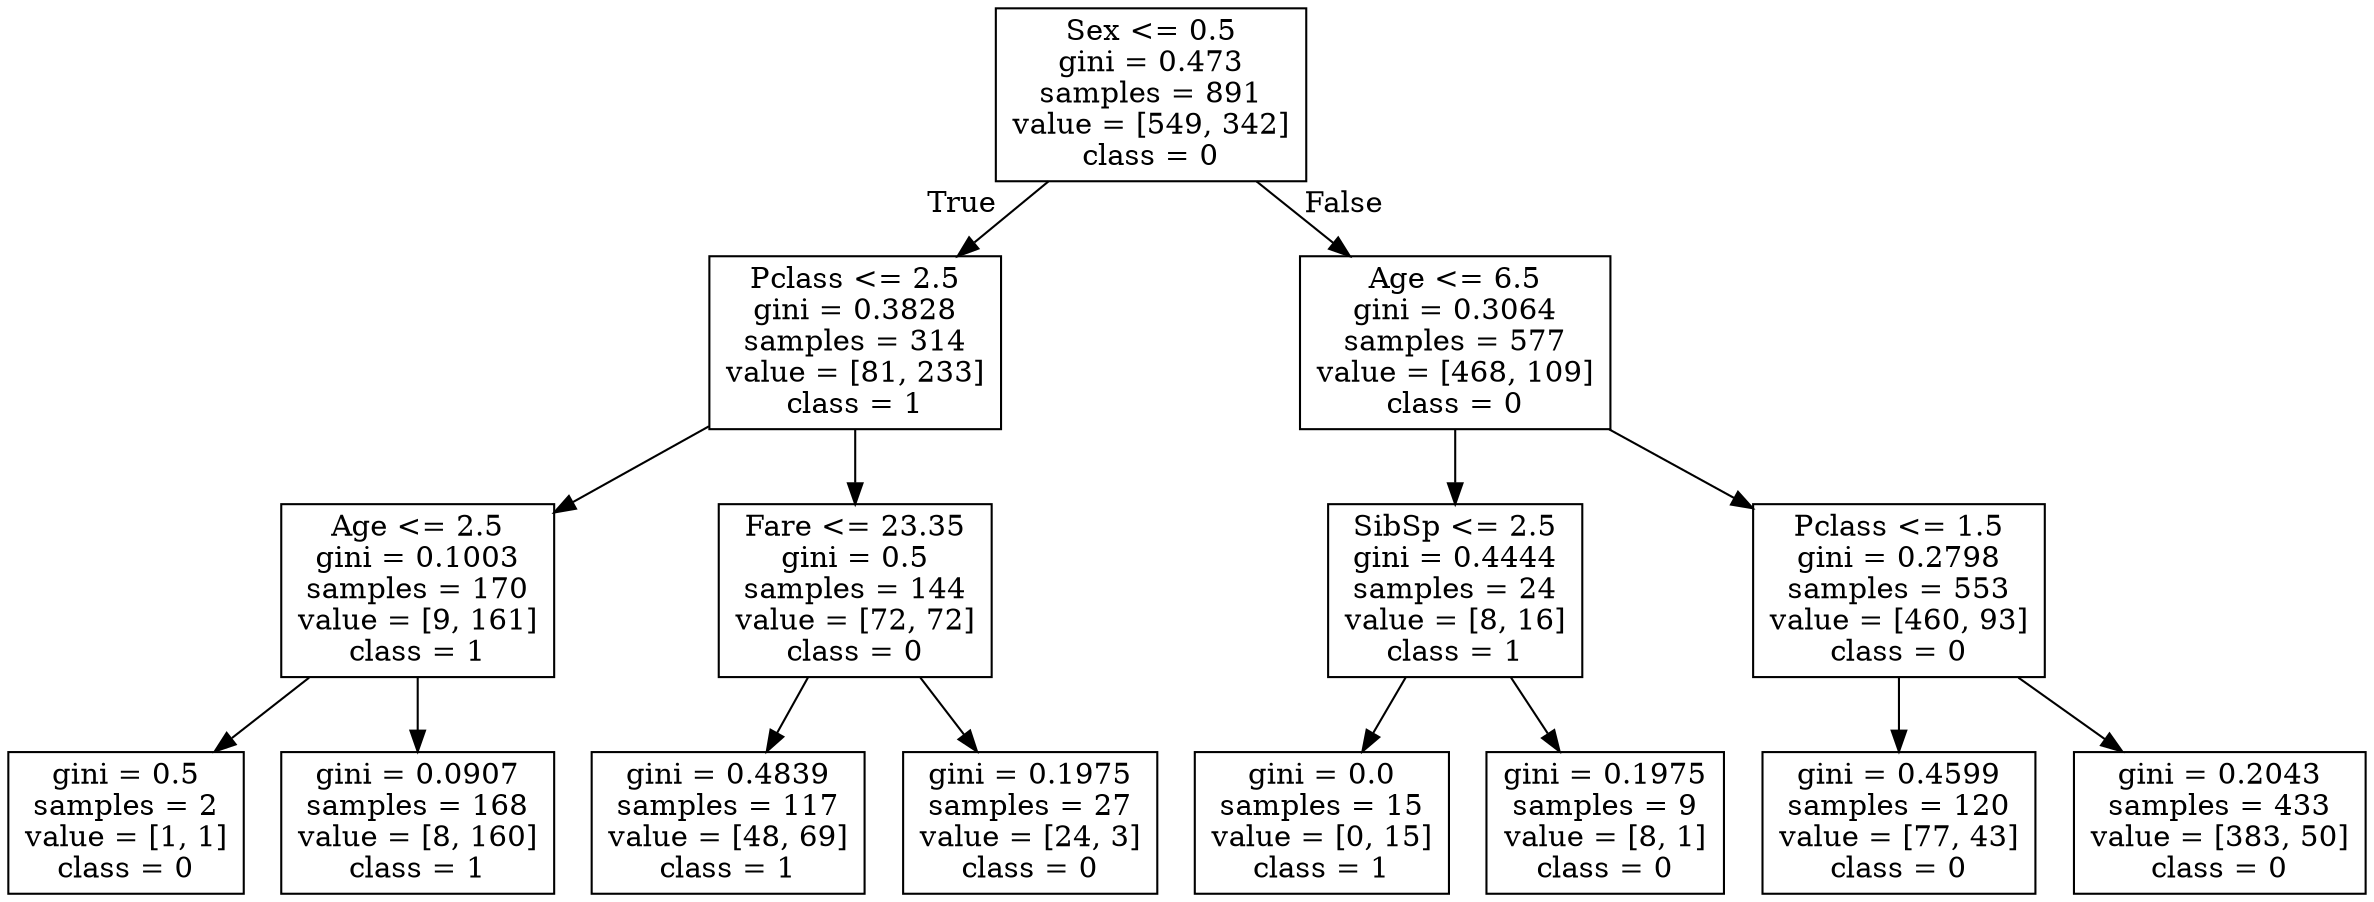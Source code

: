 digraph Tree {
node [shape=box] ;
0 [label="Sex <= 0.5\ngini = 0.473\nsamples = 891\nvalue = [549, 342]\nclass = 0"] ;
1 [label="Pclass <= 2.5\ngini = 0.3828\nsamples = 314\nvalue = [81, 233]\nclass = 1"] ;
0 -> 1 [labeldistance=2.5, labelangle=45, headlabel="True"] ;
2 [label="Age <= 2.5\ngini = 0.1003\nsamples = 170\nvalue = [9, 161]\nclass = 1"] ;
1 -> 2 ;
3 [label="gini = 0.5\nsamples = 2\nvalue = [1, 1]\nclass = 0"] ;
2 -> 3 ;
4 [label="gini = 0.0907\nsamples = 168\nvalue = [8, 160]\nclass = 1"] ;
2 -> 4 ;
5 [label="Fare <= 23.35\ngini = 0.5\nsamples = 144\nvalue = [72, 72]\nclass = 0"] ;
1 -> 5 ;
6 [label="gini = 0.4839\nsamples = 117\nvalue = [48, 69]\nclass = 1"] ;
5 -> 6 ;
7 [label="gini = 0.1975\nsamples = 27\nvalue = [24, 3]\nclass = 0"] ;
5 -> 7 ;
8 [label="Age <= 6.5\ngini = 0.3064\nsamples = 577\nvalue = [468, 109]\nclass = 0"] ;
0 -> 8 [labeldistance=2.5, labelangle=-45, headlabel="False"] ;
9 [label="SibSp <= 2.5\ngini = 0.4444\nsamples = 24\nvalue = [8, 16]\nclass = 1"] ;
8 -> 9 ;
10 [label="gini = 0.0\nsamples = 15\nvalue = [0, 15]\nclass = 1"] ;
9 -> 10 ;
11 [label="gini = 0.1975\nsamples = 9\nvalue = [8, 1]\nclass = 0"] ;
9 -> 11 ;
12 [label="Pclass <= 1.5\ngini = 0.2798\nsamples = 553\nvalue = [460, 93]\nclass = 0"] ;
8 -> 12 ;
13 [label="gini = 0.4599\nsamples = 120\nvalue = [77, 43]\nclass = 0"] ;
12 -> 13 ;
14 [label="gini = 0.2043\nsamples = 433\nvalue = [383, 50]\nclass = 0"] ;
12 -> 14 ;
}